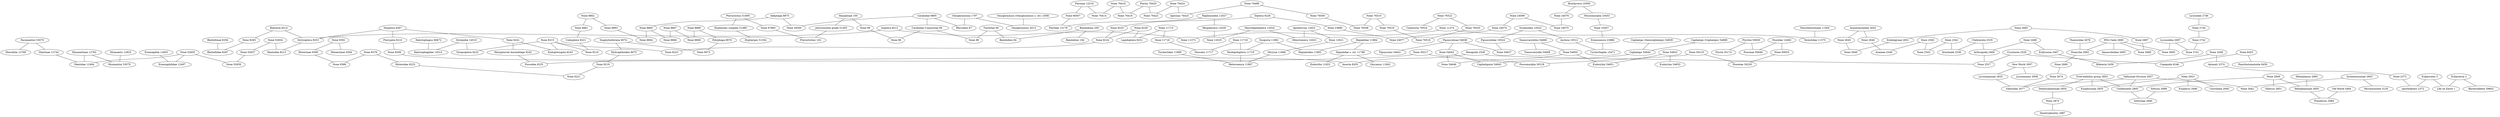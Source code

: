 strict graph "" {
	node [label="\N"];
	2050	[id=2050,
		label="Paramantini 53070",
		level=2,
		pos="-9922.281589088716,-5640.754089992499",
		weight=0];
	707	[id=707,
		label="Hierodula 12768",
		level=2,
		pos="-10379.128321963944,-5327.161019269118",
		weight=0];
	2050 -- 707	[level=2];
	1866	[id=1866,
		label="Mantinae 12744",
		level=2,
		pos="-9465.328709740843,-4765.769514709458",
		weight=0];
	2050 -- 1866	[level=2];
	518	[id=518,
		label="Miomantis 12825",
		level=2,
		pos="-11386.588066047243,-4748.113978027157",
		weight=0];
	1940	[id=1940,
		label="Miomantini 53079",
		level=2,
		pos="-10891.263991300362,-4140.979558873064",
		weight=0];
	518 -- 1940	[level=2];
	510	[id=510,
		label="Free-embolus group 2853",
		level=2,
		pos="-3788.3807108461865,10615.401752177218",
		weight=0];
	2725	[id=2725,
		label="Dendryphantinae 2854",
		level=2,
		pos="-3331.866567569601,11151.5360340602",
		weight=0];
	510 -- 2725	[level=2];
	884	[id=884,
		label="Euophryinae 2855",
		level=2,
		pos="-3033.629969272683,10500.958158096559",
		weight=0];
	510 -- 884	[level=2];
	2448	[id=2448,
		label="Unidentates 2845",
		level=2,
		pos="-4367.933320997765,10052.515747763653",
		weight=0];
	510 -- 2448	[level=2];
	1542	[id=1542,
		label="Ptyctini 50650",
		level=2,
		pos="942.5065763618995,-1235.9514900587617",
		weight=0];
	218	[id=218,
		label="Ptycta 35174",
		level=2,
		pos="1590.483664357814,-1336.1497299244916",
		weight=0];
	1542 -- 218	[level=2];
	1454	[id=1454,
		label="Psocinae 50646",
		level=2,
		pos="926.471788690303,-570.8699868033386",
		weight=0];
	1542 -- 1454	[level=2];
	521	[id=521,
		label="Sitticus 3089",
		level=2,
		pos="-5384.903974045156,10048.838316741776",
		weight=0];
	1506	[id=1506,
		label="Sitticinae 2846",
		level=2,
		pos="-4913.571936520798,9918.932522243258",
		weight=0];
	521 -- 1506	[level=2];
	2061	[id=2061,
		label="Cephalops (Semicephalops) 54939",
		level=2,
		pos="400.17906499812045,-7429.422683337834",
		weight=0];
	2906	[id=2906,
		label="Cephalops 54644",
		level=2,
		pos="-133.48866096643764,-7256.345514878846",
		weight=0];
	2061 -- 2906	[level=2];
	1550	[id=1550,
		label="Tomosvaryellini 54666",
		level=1,
		pos="1399.328752161689,-9472.797956474378",
		weight=0];
	1224	[id=1224,
		label="Tomosvaryella 54668",
		level=1,
		pos="1783.6459265363892,-9308.44611504144",
		weight=0];
	1550 -- 1224	[level=1];
	1760	[id=1760,
		label="None 54650",
		level=1,
		pos="632.1888578757319,-8909.684107314783",
		weight=0];
	1550 -- 1760	[level=1];
	15	[id=15,
		label="Bembidiina 200",
		level=2,
		pos="-3569.9066786636968,-5902.7870751970195",
		weight=0];
	352	[id=352,
		label="Bembidion 194",
		level=2,
		pos="-3005.5962487358183,-6420.899238330943",
		weight=0];
	15 -- 352	[level=2];
	878	[id=878,
		label="Bembidiini 94",
		level=2,
		pos="-4349.572404720776,-5699.577527433457",
		weight=0];
	15 -- 878	[level=2];
	2063	[id=2063,
		label="None 9378",
		level=2,
		pos="-8046.908536998252,-9439.96244146286",
		weight=0];
	2189	[id=2189,
		label="Histeridae 9223",
		level=2,
		pos="-8247.00833261493,-8686.560242144651",
		weight=0];
	2063 -- 2189	[level=2];
	683	[id=683,
		label="None 9388",
		level=2,
		pos="-8148.596264937257,-10254.83073631939",
		weight=0];
	2063 -- 683	[level=2];
	1553	[id=1553,
		label="Blattaria 8214",
		level=2,
		pos="-6750.091821728014,470.81529013767766",
		weight=0];
	167	[id=167,
		label="Dictyoptera 8253",
		level=2,
		pos="-6038.942079133034,375.3779181025435",
		weight=0];
	1553 -- 167	[level=2];
	2854	[id=2854,
		label="None 8285",
		level=2,
		pos="-7509.490179862193,459.7348013200219",
		weight=0];
	1553 -- 2854	[level=2];
	531	[id=531,
		label="None 76424",
		level=2,
		pos="-5105.9640177294805,-12363.136638128808",
		weight=0];
	1675	[id=1675,
		label="Aporiina 76425",
		level=2,
		pos="-5025.8644615002995,-12944.777073068317",
		weight=0];
	531 -- 1675	[level=2];
	1766	[id=1766,
		label="None 76422",
		level=2,
		pos="-4853.960054822352,-11907.19687449005",
		weight=0];
	531 -- 1766	[level=2];
	1044	[id=1044,
		label="Apoditrysia 12022",
		level=2,
		pos="-1591.6333451907772,-4529.731134366183",
		weight=0];
	1702	[id=1702,
		label="None 12021",
		level=2,
		pos="-1714.855009956429,-3749.6528366741627",
		weight=0];
	1044 -- 1702	[level=2];
	1801	[id=1801,
		label="Obtectomera 12023",
		level=2,
		pos="-1677.732683893133,-5320.052689914435",
		weight=0];
	1044 -- 1801	[level=2];
	533	[id=533,
		label="None 54652",
		level=1,
		pos="1311.8866244545266,-9635.9980611795",
		weight=0];
	2283	[id=2283,
		label="Eudorylini 54651",
		level=1,
		pos="866.2743731737133,-9311.110168366164",
		weight=0];
	533 -- 2283	[level=1];
	250	[id=250,
		label="Eudorylas 54653",
		level=1,
		pos="1683.6674859716488,-10115.911303678988",
		weight=0];
	533 -- 250	[level=1];
	2579	[id=2579,
		label="Neoptera 8267",
		level=1,
		pos="-5386.384593898854,678.7131166999161",
		weight=0];
	2116	[id=2116,
		label="None 8241",
		level=1,
		pos="-4850.097429317492,218.72032811024806",
		weight=0];
	2579 -- 2116	[level=1];
	2637	[id=2637,
		label="Pterygota 8210",
		level=1,
		pos="-5948.417596619658,1316.482029129254",
		weight=0];
	2579 -- 2637	[level=1];
	2579 -- 167	[level=2];
	2584	[id=2584,
		label="None 2923",
		level=2,
		pos="-2394.5843791895873,10297.19225647509",
		weight=0];
	882	[id=882,
		label="Euophrys 2946",
		level=2,
		pos="-1892.704259444857,10597.683869070965",
		weight=0];
	2584 -- 882	[level=2];
	2584 -- 884	[level=2];
	1022	[id=1022,
		label="Corythalia 2940",
		level=2,
		pos="-2181.6213017697005,10950.997954522774",
		weight=0];
	2584 -- 1022	[level=2];
	2586	[id=2586,
		label="Lycosidae 2746",
		level=2,
		pos="-7363.368621050012,9133.252884580723",
		weight=0];
	1116	[id=1116,
		label="None 2744",
		level=2,
		pos="-7595.317162444539,8698.273807440339",
		weight=0];
	2586 -- 1116	[level=2];
	2076	[id=2076,
		label="None 76416",
		level=2,
		pos="-4637.921621531121,-10019.69700352325",
		weight=0];
	1915	[id=1915,
		label="None 76414",
		level=2,
		pos="-4016.393564027063,-9626.01932500403",
		weight=0];
	2076 -- 1915	[level=2];
	2504	[id=2504,
		label="None 76418",
		level=2,
		pos="-4957.329238764023,-10706.920853169384",
		weight=0];
	2076 -- 2504	[level=2];
	2590	[id=2590,
		label="Pierinae 12216",
		level=2,
		pos="-3478.6402154862785,-9387.948691337388",
		weight=0];
	1316	[id=1316,
		label="None 66507",
		level=2,
		pos="-2972.9560852888626,-9069.764970129643",
		weight=0];
	2590 -- 1316	[level=2];
	2590 -- 1915	[level=2];
	2591	[id=2591,
		label="None 76522",
		level=2,
		pos="-1661.4550881605087,-15288.745467326944",
		weight=0];
	1156	[id=1156,
		label="None 76520",
		level=2,
		pos="-2181.418110232131,-15175.00458482578",
		weight=0];
	2591 -- 1156	[level=2];
	1862	[id=1862,
		label="Catasticta 76524",
		level=2,
		pos="-1161.1451234092742,-15421.026478227517",
		weight=0];
	2591 -- 1862	[level=2];
	2086	[id=2086,
		label="None 9392",
		level=2,
		pos="-7269.721586141936,-10660.442044904757",
		weight=0];
	156	[id=156,
		label="Histerinae 9390",
		level=2,
		pos="-7803.916615673926,-10542.740815242822",
		weight=0];
	2086 -- 156	[level=2];
	2925	[id=2925,
		label="Hetaeriinae 9394",
		level=2,
		pos="-6983.540304688717,-11064.732106019883",
		weight=0];
	2086 -- 2925	[level=2];
	2598	[id=2598,
		label="Eukaryotes 3",
		level=2,
		pos="-1187.5215173139597,2212.638140589486",
		weight=0];
	1514	[id=1514,
		label="opisthokonts 2372",
		level=2,
		pos="-1630.6628784614666,2716.769433293155",
		weight=0];
	2598 -- 1514	[level=2];
	1524	[id=1524,
		label="Life on Earth 1",
		level=2,
		pos="-353.0926917592683,2427.6296915461826",
		weight=0];
	2598 -- 1524	[level=2];
	2090	[id=2090,
		label="Araneomorphae 2642",
		level=1,
		pos="-5868.400313127934,5631.966517795422",
		weight=0];
	2717	[id=2717,
		label="None 2645",
		level=1,
		pos="-5346.882642961718,5763.087340302488",
		weight=0];
	2090 -- 2717	[level=1];
	1966	[id=1966,
		label="None 2640",
		level=1,
		pos="-5306.0180333528015,5436.102385653449",
		weight=0];
	2090 -- 1966	[level=1];
	1067	[id=1067,
		label="Hepialidae 11884",
		level=2,
		pos="-390.83851240029844,-3055.6684278002454",
		weight=0];
	2624	[id=2624,
		label="Hepialidae s. str. 11789",
		level=2,
		pos="-548.5601629737716,-3969.2928394059854",
		weight=0];
	1067 -- 2624	[level=2];
	2800	[id=2800,
		label="Hepialoidea 11883",
		level=2,
		pos="-798.7922382032796,-2541.5165867039304",
		weight=0];
	1067 -- 2800	[level=2];
	558	[id=558,
		label="None 8215",
		level=1,
		pos="-4171.605271933472,-299.47620041274746",
		weight=0];
	1753	[id=1753,
		label="Strepsiptera 8222",
		level=2,
		pos="-3606.0555086101454,-184.40179485623065",
		weight=0];
	558 -- 1753	[level=2];
	1770	[id=1770,
		label="Endopterygota 8243",
		level=1,
		pos="-4623.431468281305,-54.40678216174134",
		weight=0];
	558 -- 1770	[level=1];
	2891	[id=2891,
		label="None 8216",
		level=2,
		pos="-4777.400709023002,-378.2266113126122",
		weight=0];
	558 -- 2891	[level=2];
	2508	[id=2508,
		label="None 8223",
		level=1,
		pos="-3734.2537608668167,-463.4215835770893",
		weight=0];
	558 -- 2508	[level=1];
	1583	[id=1583,
		label="Heliophanus 2982",
		level=2,
		pos="-6226.389513595002,10328.670033612852",
		weight=0];
	2169	[id=2169,
		label="Heliophaninae 2850",
		level=2,
		pos="-5818.469918099917,10590.994833027356",
		weight=0];
	1583 -- 2169	[level=2];
	1589	[id=1589,
		label="Nasutitermitinae 11564",
		level=2,
		pos="-5101.067632813116,-1034.248144993079",
		weight=0];
	271	[id=271,
		label="Termitidae 11375",
		level=2,
		pos="-5375.794193714362,-687.654267952059",
		weight=0];
	1589 -- 271	[level=2];
	1591	[id=1591,
		label="Brachycera 10500",
		level=1,
		pos="-205.76397120294726,-2083.7068506139344",
		weight=0];
	586	[id=586,
		label="None 24076",
		level=1,
		pos="-1013.0867365703429,-2055.4594508686696",
		weight=0];
	1591 -- 586	[level=1];
	145	[id=145,
		label="Muscomorpha 10453",
		level=1,
		pos="-205.7715919014588,-2865.2171562047365",
		weight=0];
	1591 -- 145	[level=1];
	1593	[id=1593,
		label="None 8869",
		level=2,
		pos="-7425.836624192225,-5194.509978679965",
		weight=0];
	2285	[id=2285,
		label="None 8868",
		level=2,
		pos="-6625.090583308492,-4852.84171817399",
		weight=0];
	1593 -- 2285	[level=2];
	1340	[id=1340,
		label="Polyphaga 8870",
		level=2,
		pos="-8171.531973187146,-5622.46836358318",
		weight=0];
	1593 -- 1340	[level=2];
	1085	[id=1085,
		label="None 11718",
		level=2,
		pos="-2126.160841802501,-2053.7221970064948",
		weight=0];
	439	[id=439,
		label="Neolepidoptera 11719",
		level=2,
		pos="-1527.8372123770564,-2374.0192444978265",
		weight=0];
	1085 -- 439	[level=2];
	964	[id=964,
		label="Glossata 11717",
		level=2,
		pos="-2620.4354903985013,-2489.9270505320383",
		weight=0];
	1085 -- 964	[level=2];
	274	[id=274,
		label="Endoclita 11823",
		level=2,
		pos="-911.7842328602964,-3194.9110974596842",
		weight=0];
	2624 -- 274	[level=2];
	790	[id=790,
		label="Oxycanus 11843",
		level=2,
		pos="47.28373735070708,-4596.740975543531",
		weight=0];
	2624 -- 790	[level=2];
	1090	[id=1090,
		label="None 24099",
		level=1,
		pos="-883.1374362999949,-1904.2391102908741",
		weight=0];
	1146	[id=1146,
		label="None 24075",
		level=1,
		pos="-308.74990621415,-1818.6698362609154",
		weight=0];
	1090 -- 1146	[level=1];
	857	[id=857,
		label="None 24074",
		level=1,
		pos="-1585.3963121572444,-1949.820061526573",
		weight=0];
	1090 -- 857	[level=1];
	579	[id=579,
		label="None 2685",
		level=1,
		pos="-5729.2171311284055,6617.775141811709",
		weight=0];
	1618	[id=1618,
		label="Entelegynae 2651",
		level=1,
		pos="-5719.363002227923,6257.5677659837",
		weight=0];
	579 -- 1618	[level=1];
	1638	[id=1638,
		label="None 2687",
		level=1,
		pos="-5327.595289255742,6495.388698735691",
		weight=0];
	579 -- 1638	[level=1];
	2115	[id=2115,
		label="None 76498",
		level=2,
		pos="-4754.535012278453,-13442.25729499944",
		weight=0];
	2115 -- 1675	[level=2];
	2326	[id=2326,
		label="None 76500",
		level=2,
		pos="-4386.520134405719,-13900.383291991364",
		weight=0];
	2115 -- 2326	[level=2];
	2116 -- 1770	[level=1];
	2842	[id=2842,
		label="Hemipteroid Assemblage 8242",
		level=2,
		pos="-3980.9986148308903,442.60183014864236",
		weight=0];
	2116 -- 2842	[level=2];
	1094	[id=1094,
		label="None 8229",
		level=2,
		pos="-3694.3665127228087,-1171.2859694989438",
		weight=0];
	2282	[id=2282,
		label="None 8224",
		level=1,
		pos="-3974.8512765568184,-591.0893030713432",
		weight=0];
	1094 -- 2282	[level=2];
	2533	[id=2533,
		label="Lepidoptera 8231",
		level=2,
		pos="-3586.948427855215,-1536.2240702569275",
		weight=0];
	1094 -- 2533	[level=2];
	583	[id=583,
		label="Eubacteria 2",
		level=2,
		pos="-123.9923935784454,3329.170153545816",
		weight=0];
	204	[id=204,
		label="Bacteroidetes 59602",
		level=2,
		pos="-984.247028471422,3328.7816780739477",
		weight=0];
	583 -- 204	[level=2];
	583 -- 1524	[level=2];
	1609	[id=1609,
		label="Pterostichus 51895",
		level=2,
		pos="-5063.587427054117,-8644.267947853892",
		weight=0];
	2258	[id=2258,
		label="Hypherpes complex 51480",
		level=2,
		pos="-4789.170297992279,-9159.59005434321",
		weight=0];
	1609 -- 2258	[level=2];
	1396	[id=1396,
		label="None 67883",
		level=2,
		pos="-5430.9016881344305,-8190.818912430276",
		weight=0];
	1609 -- 1396	[level=2];
	586 -- 1146	[level=1];
	1612	[id=1612,
		label="None 8862",
		level=2,
		pos="-4671.1884878567025,-1769.330748218926",
		weight=0];
	1283	[id=1283,
		label="None 8861",
		level=2,
		pos="-5219.96639074346,-1376.2656874742597",
		weight=0];
	1612 -- 1283	[level=2];
	2512	[id=2512,
		label="None 8863",
		level=2,
		pos="-4348.9309531925055,-2009.5866856373068",
		weight=0];
	1612 -- 2512	[level=2];
	2125	[id=2125,
		label="None 76510",
		level=2,
		pos="-3320.2259394614634,-14330.751161275486",
		weight=0];
	2150	[id=2150,
		label="None 76516",
		level=2,
		pos="-3242.499815873065,-14876.080574484047",
		weight=0];
	2125 -- 2150	[level=2];
	2402	[id=2402,
		label="None 76508",
		level=2,
		pos="-3866.2373747707534,-14150.822953652176",
		weight=0];
	2125 -- 2402	[level=2];
	1102	[id=1102,
		label="Papilionoidea 12027",
		level=2,
		pos="-2189.729592266956,-8099.26944907976",
		weight=0];
	211	[id=211,
		label="Rhopalocera 12026",
		level=2,
		pos="-1617.9960409343323,-7579.7633873841505",
		weight=0];
	1102 -- 211	[level=2];
	1967	[id=1967,
		label="Pieridae 12176",
		level=2,
		pos="-2675.737336221899,-8497.337764759546",
		weight=0];
	1102 -- 1967	[level=2];
	1149	[id=1149,
		label="None 8208",
		level=1,
		pos="-5990.778753686543,1930.902859466922",
		weight=0];
	2637 -- 1149	[level=1];
	1617	[id=1617,
		label="RTA Clade 2690",
		level=1,
		pos="-5935.109019922242,7038.451154294239",
		weight=0];
	734	[id=734,
		label="Dionycha 2692",
		level=1,
		pos="-5557.2333902387745,7495.54726434861",
		weight=0];
	1617 -- 734	[level=1];
	2417	[id=2417,
		label="None 2689",
		level=1,
		pos="-5429.1626423433645,6911.486704724368",
		weight=0];
	1617 -- 2417	[level=1];
	476	[id=476,
		label="Amaurobiidae 2693",
		level=2,
		pos="-6491.450247599569,7181.90750641928",
		weight=0];
	1617 -- 476	[level=2];
	483	[id=483,
		label="None 2695",
		level=2,
		pos="-6320.588209333523,7547.349564938413",
		weight=0];
	1617 -- 483	[level=2];
	1106	[id=1106,
		label="Psocidae 14482",
		level=2,
		pos="229.0253452923738,-657.3919637261556",
		weight=0];
	300	[id=300,
		label="None 50653",
		level=2,
		pos="-427.7192335936715,-566.1816842675183",
		weight=0];
	1106 -- 300	[level=2];
	1106 -- 1454	[level=2];
	2351	[id=2351,
		label="None 2649",
		level=1,
		pos="-5939.624186959834,5940.573308684744",
		weight=0];
	1618 -- 2351	[level=1];
	85	[id=85,
		label="Eremiaphila 12603",
		level=2,
		pos="-7681.124591616804,-722.5102294651984",
		weight=0];
	2389	[id=2389,
		label="Eremiaphilidae 12497",
		level=2,
		pos="-8147.619246320084,-1204.8914847020835",
		weight=0];
	85 -- 2389	[level=2];
	599	[id=599,
		label="Chelicerata 2535",
		level=1,
		pos="-5952.327338095136,3433.9048305459582",
		weight=0];
	1720	[id=1720,
		label="Arachnida 2536",
		level=1,
		pos="-5868.528907582521,3995.1964185503207",
		weight=0];
	599 -- 1720	[level=1];
	1972	[id=1972,
		label="Arthropoda 2469",
		level=1,
		pos="-6134.07520067616,3092.497306222972",
		weight=0];
	599 -- 1972	[level=1];
	672	[id=672,
		label="None 2742",
		level=2,
		pos="-7579.175201587789,8218.684678916423",
		weight=0];
	1116 -- 672	[level=2];
	1638 -- 2417	[level=1];
	726	[id=726,
		label="None 76518",
		level=2,
		pos="-2716.2136360775075,-15063.476035223206",
		weight=0];
	2150 -- 726	[level=2];
	2153	[id=2153,
		label="Diptera 8226",
		level=1,
		pos="-3009.702154564123,-1124.0273218805908",
		weight=0];
	2724	[id=2724,
		label="None 8225",
		level=1,
		pos="-3620.6461879936805,-830.7969280345245",
		weight=0];
	2153 -- 2724	[level=1];
	1321	[id=1321,
		label="None 23880",
		level=1,
		pos="-2449.3251333356698,-1218.210600243493",
		weight=0];
	2153 -- 1321	[level=1];
	1642	[id=1642,
		label="Pierini 76420",
		level=2,
		pos="-5073.069698682153,-11455.267056256209",
		weight=0];
	1642 -- 1766	[level=2];
	1642 -- 2504	[level=2];
	107	[id=107,
		label="None 2542",
		level=1,
		pos="-5208.863421784438,4064.556368491219",
		weight=0];
	183	[id=183,
		label="None 2543",
		level=1,
		pos="-5351.551872765109,4495.801576914877",
		weight=0];
	107 -- 183	[level=1];
	107 -- 1720	[level=1];
	620	[id=620,
		label="None 2849",
		level=2,
		pos="-5102.545053222189,10357.361385578273",
		weight=0];
	620 -- 2169	[level=2];
	620 -- 2448	[level=2];
	2480	[id=2480,
		label="Salticus 2851",
		level=2,
		pos="-5648.120248882273,10197.31746599091",
		weight=0];
	620 -- 2480	[level=2];
	2160	[id=2160,
		label="Isoptera 8212",
		level=2,
		pos="-5590.533191602147,228.33932118907606",
		weight=0];
	2160 -- 167	[level=2];
	2490	[id=2490,
		label="None 11373",
		level=2,
		pos="-5865.252999716953,-187.9217726042478",
		weight=0];
	2160 -- 2490	[level=2];
	119	[id=119,
		label="Adephaga 8875",
		level=2,
		pos="-4824.33898433079,-2990.1069440156134",
		weight=0];
	2302	[id=2302,
		label="None 8865",
		level=2,
		pos="-5263.740359751525,-2770.8954421525186",
		weight=0];
	119 -- 2302	[level=2];
	1869	[id=1869,
		label="None 29300",
		level=2,
		pos="-5396.7098502619465,-3530.429929992633",
		weight=0];
	119 -- 1869	[level=2];
	633	[id=633,
		label="Exoporia 11881",
		level=2,
		pos="-892.074862515369,-2202.9680095844997",
		weight=0];
	633 -- 2800	[level=2];
	633 -- 439	[level=2];
	122	[id=122,
		label="None 6453",
		level=2,
		pos="-8780.596197548022,3551.589885040871",
		weight=0];
	807	[id=807,
		label="Poecilostomatoida 6459",
		level=2,
		pos="-8534.863801686739,4024.846911386746",
		weight=0];
	122 -- 807	[level=2];
	340	[id=340,
		label="Copepoda 6246",
		level=2,
		pos="-8140.9150969421235,3341.0357125319733",
		weight=0];
	122 -- 340	[level=2];
	634	[id=634,
		label="Carabidae 8895",
		level=2,
		pos="-5475.576587677512,-4242.783247384148",
		weight=0];
	1257	[id=1257,
		label="Carabidae Conjunctae 66",
		level=2,
		pos="-5394.171076413241,-4649.898456300512",
		weight=0];
	634 -- 1257	[level=2];
	634 -- 1869	[level=2];
	406	[id=406,
		label="Rhysodini 67",
		level=2,
		pos="-4811.597495090999,-4098.570389742301",
		weight=0];
	634 -- 406	[level=2];
	1145	[id=1145,
		label="Synemosyninae 2843",
		level=1,
		pos="-4046.309050116459,8701.9061331778",
		weight=0];
	2257	[id=2257,
		label="Myrmarachne 3120",
		level=1,
		pos="-4028.5184279274936,9087.26562158895",
		weight=0];
	1145 -- 2257	[level=1];
	2308	[id=2308,
		label="None 2842",
		level=1,
		pos="-4617.532031152282,8964.733655375452",
		weight=0];
	1145 -- 2308	[level=1];
	1148	[id=1148,
		label="Hexapoda 2528",
		level=1,
		pos="-6369.549236341574,2747.444759362836",
		weight=0];
	400	[id=400,
		label="Insecta 8205",
		level=1,
		pos="-5915.697056836789,2497.1092683940647",
		weight=0];
	1148 -- 400	[level=1];
	2542	[id=2542,
		label="None 2527",
		level=1,
		pos="-6844.80548815382,3174.3455590259673",
		weight=0];
	1148 -- 2542	[level=1];
	1149 -- 400	[level=1];
	2476	[id=2476,
		label="Pseudicius 2984",
		level=2,
		pos="-6432.469501028997,10909.585446105859",
		weight=0];
	2169 -- 2476	[level=2];
	1665	[id=1665,
		label="Macrolepidoptera 12024",
		level=2,
		pos="-1721.7777815505294,-5822.940188709747",
		weight=0];
	1665 -- 1801	[level=2];
	1981	[id=1981,
		label="None 12025",
		level=2,
		pos="-1513.790754544816,-6757.518034899557",
		weight=0];
	1665 -- 1981	[level=2];
	1156 -- 726	[level=2];
	2692	[id=2692,
		label="Syrphoidea 10522",
		level=1,
		pos="187.42860444360505,-5367.518663250996",
		weight=0];
	797	[id=797,
		label="Aschiza 10512",
		level=1,
		pos="336.0041088084699,-4751.030585022286",
		weight=0];
	2692 -- 797	[level=1];
	1917	[id=1917,
		label="Pipunculidae 10524",
		level=1,
		pos="21.09913841133757,-5769.82307467208",
		weight=0];
	2692 -- 1917	[level=1];
	2700	[id=2700,
		label="Harpalinae 100",
		level=2,
		pos="-5570.948098581476,-6402.265336952104",
		weight=0];
	2747	[id=2747,
		label="None 98",
		level=2,
		pos="-5321.369038627593,-5937.33026877452",
		weight=0];
	2700 -- 2747	[level=2];
	2467	[id=2467,
		label="pterostichite grade 51493",
		level=2,
		pos="-5520.804716866388,-7148.869469521807",
		weight=0];
	2700 -- 2467	[level=2];
	653	[id=653,
		label="None 2545",
		level=1,
		pos="-4948.119251288555,4715.668865141375",
		weight=0];
	653 -- 183	[level=1];
	2509	[id=2509,
		label="Araneae 2546",
		level=1,
		pos="-4815.431034430799,5316.9364460939905",
		weight=0];
	653 -- 2509	[level=1];
	1418	[id=1418,
		label="None 9221",
		level=2,
		pos="-8503.848128672951,-7977.808012920974",
		weight=0];
	2189 -- 1418	[level=2];
	2740	[id=2740,
		label="None 10457",
		level=1,
		pos="411.3282831986793,-2971.7541742794383",
		weight=0];
	145 -- 2740	[level=1];
	156 -- 683	[level=2];
	2716	[id=2716,
		label="Stylopidia 14510",
		level=2,
		pos="-2942.2989836047213,-504.3033085564919",
		weight=0];
	2716 -- 1753	[level=2];
	1358	[id=1358,
		label="Halictophagidae 14514",
		level=2,
		pos="-2371.7217330935264,-628.3389998253325",
		weight=0];
	2716 -- 1358	[level=2];
	2717 -- 2351	[level=1];
	1183	[id=1183,
		label="Pipunculinae 54638",
		level=1,
		pos="-70.07910766500251,-6800.960027243671",
		weight=0];
	1186	[id=1186,
		label="Pipunculus 54641",
		level=2,
		pos="314.6536904265948,-6966.148438245962",
		weight=0];
	1183 -- 1186	[level=2];
	1898	[id=1898,
		label="None 54642",
		level=1,
		pos="-615.9569490347084,-7394.44260226545",
		weight=0];
	1183 -- 1898	[level=1];
	413	[id=413,
		label="None 54637",
		level=1,
		pos="270.2556292314293,-6135.782114379132",
		weight=0];
	1183 -- 413	[level=1];
	2869	[id=2869,
		label="None 2741",
		level=2,
		pos="-7172.651364813926,7957.709839167859",
		weight=0];
	672 -- 2869	[level=2];
	2724 -- 2282	[level=1];
	2244	[id=2244,
		label="None 2874",
		level=2,
		pos="-2744.555373346177,11883.480404391117",
		weight=0];
	2725 -- 2244	[level=2];
	1950	[id=1950,
		label="Ditrysia 11868",
		level=2,
		pos="-1768.974247286806,-3161.3856291241877",
		weight=0];
	1702 -- 1950	[level=2];
	505	[id=505,
		label="Mantodea 8213",
		level=2,
		pos="-6023.339966100416,85.91566788836894",
		weight=0];
	167 -- 505	[level=2];
	1707	[id=1707,
		label="Staphyliniformia 9074",
		level=2,
		pos="-9700.007169094524,-6788.285559677512",
		weight=0];
	2277	[id=2277,
		label="Hydrophiloidea 9075",
		level=2,
		pos="-9351.84273003785,-7359.288579990096",
		weight=0];
	1707 -- 2277	[level=2];
	1010	[id=1010,
		label="None 9073",
		level=2,
		pos="-9042.8570138653,-5905.010120599119",
		weight=0];
	1707 -- 1010	[level=2];
	1789	[id=1789,
		label="Eremoneura 23886",
		level=1,
		pos="655.3206677427379,-3560.488545934082",
		weight=0];
	2740 -- 1789	[level=1];
	2743	[id=2743,
		label="None 2458",
		level=2,
		pos="-2999.518071436819,3145.739172556557",
		weight=0];
	2866	[id=2866,
		label="Animals 2374",
		level=2,
		pos="-2299.8544524534213,3130.61095218245",
		weight=0];
	2743 -- 2866	[level=2];
	429	[id=429,
		label="Bilateria 2459",
		level=2,
		pos="-3647.430054566852,3075.915702230398",
		weight=0];
	2743 -- 429	[level=2];
	1210	[id=1210,
		label="None 11374",
		level=2,
		pos="-6112.319209348851,-625.1740381795736",
		weight=0];
	1210 -- 271	[level=2];
	1210 -- 2490	[level=2];
	815	[id=815,
		label="None 96",
		level=2,
		pos="-5375.929257782736,-5390.76590186793",
		weight=0];
	2747 -- 815	[level=2];
	191	[id=191,
		label="None 52654",
		level=2,
		pos="-6751.616715544552,57.9495439847609",
		weight=0];
	197	[id=197,
		label="None 52657",
		level=2,
		pos="-7279.22091334156,-440.83982197470516",
		weight=0];
	191 -- 197	[level=2];
	191 -- 505	[level=2];
	1309	[id=1309,
		label="Dendryphantes 2887",
		level=2,
		pos="-3507.683783313233,12441.157375051793",
		weight=0];
	2244 -- 1309	[level=2];
	2920	[id=2920,
		label="None 52659",
		level=2,
		pos="-8054.052441383611,-865.5998280163278",
		weight=0];
	197 -- 2920	[level=2];
	709	[id=709,
		label="None 30219",
		level=2,
		pos="-1237.8395813731865,-120.07015393636107",
		weight=0];
	362	[id=362,
		label="Psocetae 30220",
		level=2,
		pos="-832.7706379455985,-348.12436674793815",
		weight=0];
	709 -- 362	[level=2];
	2523	[id=2523,
		label="Psocomorpha 30218",
		level=2,
		pos="-1968.0619886724144,222.88565225858954",
		weight=0];
	709 -- 2523	[level=2];
	332	[id=332,
		label="Hypherpes 51354",
		level=2,
		pos="-4289.082444636481,-9320.678343495192",
		weight=0];
	2258 -- 332	[level=2];
	211 -- 1981	[level=2];
	212	[id=212,
		label="Trechitae 90",
		level=2,
		pos="-4679.065958821283,-5220.035630292853",
		weight=0];
	2844	[id=2844,
		label="None 89",
		level=2,
		pos="-4919.327463354182,-4768.54720957117",
		weight=0];
	212 -- 2844	[level=2];
	212 -- 878	[level=2];
	724	[id=724,
		label="None 8867",
		level=2,
		pos="-6283.587385892193,-4258.015644447942",
		weight=0];
	724 -- 2285	[level=2];
	2421	[id=2421,
		label="None 8866",
		level=2,
		pos="-5509.581626971186,-3404.113245230826",
		weight=0];
	724 -- 2421	[level=2];
	725	[id=725,
		label="Thomisidae 2678",
		level=2,
		pos="-5995.292201915196,7708.765387528165",
		weight=0];
	725 -- 734	[level=2];
	1752	[id=1752,
		label="Lycosoidea 2697",
		level=2,
		pos="-6722.002977885292,7818.419052275307",
		weight=0];
	1752 -- 2869	[level=2];
	1752 -- 483	[level=2];
	2780	[id=2780,
		label="Salticinae Division 2837",
		level=1,
		pos="-4989.174547303872,9545.017327224776",
		weight=0];
	2780 -- 2308	[level=1];
	2780 -- 2448	[level=2];
	471	[id=471,
		label="Salticidae 2677",
		level=1,
		pos="-5077.090595473452,8835.20875833965",
		weight=0];
	2780 -- 471	[level=1];
	1246	[id=1246,
		label="None 2660",
		level=1,
		pos="-5794.385485546057,7968.498361191783",
		weight=0];
	734 -- 1246	[level=1];
	1922	[id=1922,
		label="None 2674",
		level=1,
		pos="-5529.125248727656,8457.5023309435",
		weight=0];
	1246 -- 1922	[level=1];
	1760 -- 2283	[level=1];
	2452	[id=2452,
		label="None 54646",
		level=1,
		pos="-233.0819737918103,-8651.391442217413",
		weight=0];
	1760 -- 2452	[level=1];
	2799	[id=2799,
		label="None 9219",
		level=2,
		pos="-8857.799324960193,-7577.261153621116",
		weight=0];
	2277 -- 2799	[level=2];
	1768	[id=1768,
		label="Miomantinae 12762",
		level=2,
		pos="-10090.667310988863,-3743.0155070869378",
		weight=0];
	1768 -- 1940	[level=2];
	2497	[id=2497,
		label="Mantidae 12494",
		level=2,
		pos="-9203.442584632294,-3551.18616026579",
		weight=0];
	1768 -- 2497	[level=2];
	1257 -- 2844	[level=2];
	1257 -- 815	[level=2];
	2282 -- 2508	[level=1];
	1261	[id=1261,
		label="New World 3007",
		level=2,
		pos="-5193.464774336515,8140.188028907957",
		weight=0];
	2333	[id=2333,
		label="Lyssomanes 3008",
		level=2,
		pos="-4747.873000154224,8301.629869167504",
		weight=0];
	1261 -- 2333	[level=2];
	305	[id=305,
		label="Lyssomaninae 2835",
		level=2,
		pos="-4843.995613778525,8591.792006607344",
		weight=0];
	1261 -- 305	[level=2];
	2799 -- 1418	[level=2];
	1776	[id=1776,
		label="Blattellinae 8356",
		level=2,
		pos="-7580.213202121678,-289.65781616809517",
		weight=0];
	353	[id=353,
		label="Blattellidae 8287",
		level=2,
		pos="-8004.219002105134,114.11189071406018",
		weight=0];
	1776 -- 353	[level=2];
	242	[id=242,
		label="Old World 5464",
		level=2,
		pos="-6924.5560556571845,11053.16615811398",
		weight=0];
	242 -- 2476	[level=2];
	244	[id=244,
		label="Omoglymmiina 1797",
		level=2,
		pos="-4162.036059464375,-4381.618152087629",
		weight=0];
	244 -- 406	[level=2];
	1516	[id=1516,
		label="Omoglymmius 2013",
		level=2,
		pos="-4211.071783381608,-5034.095225698864",
		weight=0];
	244 -- 1516	[level=2];
	2352	[id=2352,
		label="Cyclorrhapha 10471",
		level=1,
		pos="724.0464061778382,-4167.707551012691",
		weight=0];
	1789 -- 2352	[level=1];
	2302 -- 2421	[level=2];
	2004	[id=2004,
		label="None 8864",
		level=2,
		pos="-4899.506634495553,-2257.903731622964",
		weight=0];
	2302 -- 2004	[level=2];
	771	[id=771,
		label="None 2468",
		level=2,
		pos="-5502.135221345727,3285.706285810472",
		weight=0];
	2390	[id=2390,
		label="Ecdysozoa 2467",
		level=2,
		pos="-4703.503925541928,3255.87038431853",
		weight=0];
	771 -- 2390	[level=2];
	771 -- 1972	[level=2];
	2822	[id=2822,
		label="Coleoptera 8221",
		level=2,
		pos="-4943.23088946654,-837.1659574808355",
		weight=0];
	1283 -- 2822	[level=2];
	2822 -- 2891	[level=2];
	1300	[id=1300,
		label="None 52655",
		level=2,
		pos="-8325.880620909087,-1851.0093874383706",
		weight=0];
	1300 -- 2389	[level=2];
	1300 -- 2920	[level=2];
	1300 -- 2497	[level=2];
	2326 -- 2402	[level=2];
	1817	[id=1817,
		label="Crustacea 2529",
		level=2,
		pos="-7605.375691752481,3203.350409989529",
		weight=0];
	1817 -- 340	[level=2];
	1817 -- 2542	[level=2];
	1012	[id=1012,
		label="Psocodea 8235",
		level=2,
		pos="-3563.5751857894825,280.2026890370331",
		weight=0];
	2842 -- 1012	[level=2];
	797 -- 2352	[level=1];
	286	[id=286,
		label="Halictophagus 66672",
		level=2,
		pos="-1500.6140685853939,-648.0440165973799",
		weight=0];
	286 -- 1358	[level=2];
	1824	[id=1824,
		label="Cephalops (Cephalops) 54869",
		level=2,
		pos="196.91097504237328,-7806.326688218037",
		weight=0];
	1824 -- 2906	[level=2];
	1316 -- 1967	[level=2];
	2854 -- 353	[level=2];
	2453	[id=2453,
		label="None 24077",
		level=1,
		pos="-2308.7320904115268,-1903.640158951114",
		weight=0];
	1321 -- 2453	[level=1];
	300 -- 362	[level=2];
	305 -- 471	[level=2];
	1902	[id=1902,
		label="None 2373",
		level=2,
		pos="-2085.7954532981003,2894.005679154764",
		weight=0];
	2866 -- 1902	[level=2];
	1340 -- 1010	[level=2];
	2366	[id=2366,
		label="None 30217",
		level=2,
		pos="-2789.5634753573236,262.0888591128835",
		weight=0];
	2366 -- 2523	[level=2];
	2366 -- 1012	[level=2];
	1346	[id=1346,
		label="None 11715",
		level=2,
		pos="-3612.1550780339476,-2017.921829510475",
		weight=0];
	2426	[id=2426,
		label="None 11716",
		level=2,
		pos="-3112.5642792840845,-2307.887619299007",
		weight=0];
	1346 -- 2426	[level=2];
	1346 -- 2533	[level=2];
	1866 -- 2497	[level=2];
	2390 -- 429	[level=2];
	857 -- 2453	[level=1];
	1484	[id=1484,
		label="Cephalopsini 54643",
		level=2,
		pos="-449.64689959947054,-7938.1905807173825",
		weight=0];
	2906 -- 1484	[level=2];
	1386	[id=1386,
		label="Tischeriidae 11869",
		level=2,
		pos="-2705.6085488700783,-2838.542278310163",
		weight=0];
	1990	[id=1990,
		label="Heteroneura 11867",
		level=2,
		pos="-2199.2136096332624,-2697.812934005397",
		weight=0];
	1386 -- 1990	[level=2];
	1898 -- 2452	[level=1];
	1898 -- 1484	[level=2];
	366	[id=366,
		label="Omoglymmius (Omoglymmius s. str.) 2056",
		level=2,
		pos="-3698.739841031473,-5200.645319219502",
		weight=0];
	366 -- 1516	[level=2];
	1902 -- 1514	[level=2];
	1477	[id=1477,
		label="Pterostichini 102",
		level=2,
		pos="-5638.02428892697,-7788.961708954709",
		weight=0];
	1396 -- 1477	[level=2];
	2426 -- 964	[level=2];
	1917 -- 413	[level=1];
	1922 -- 471	[level=1];
	2448 -- 1506	[level=2];
	1950 -- 1990	[level=2];
	2467 -- 1477	[level=2];
	1966 -- 2509	[level=1];
	1972 -- 2542	[level=1];
	439 -- 1990	[level=2];
	2512 -- 2004	[level=2];
}
